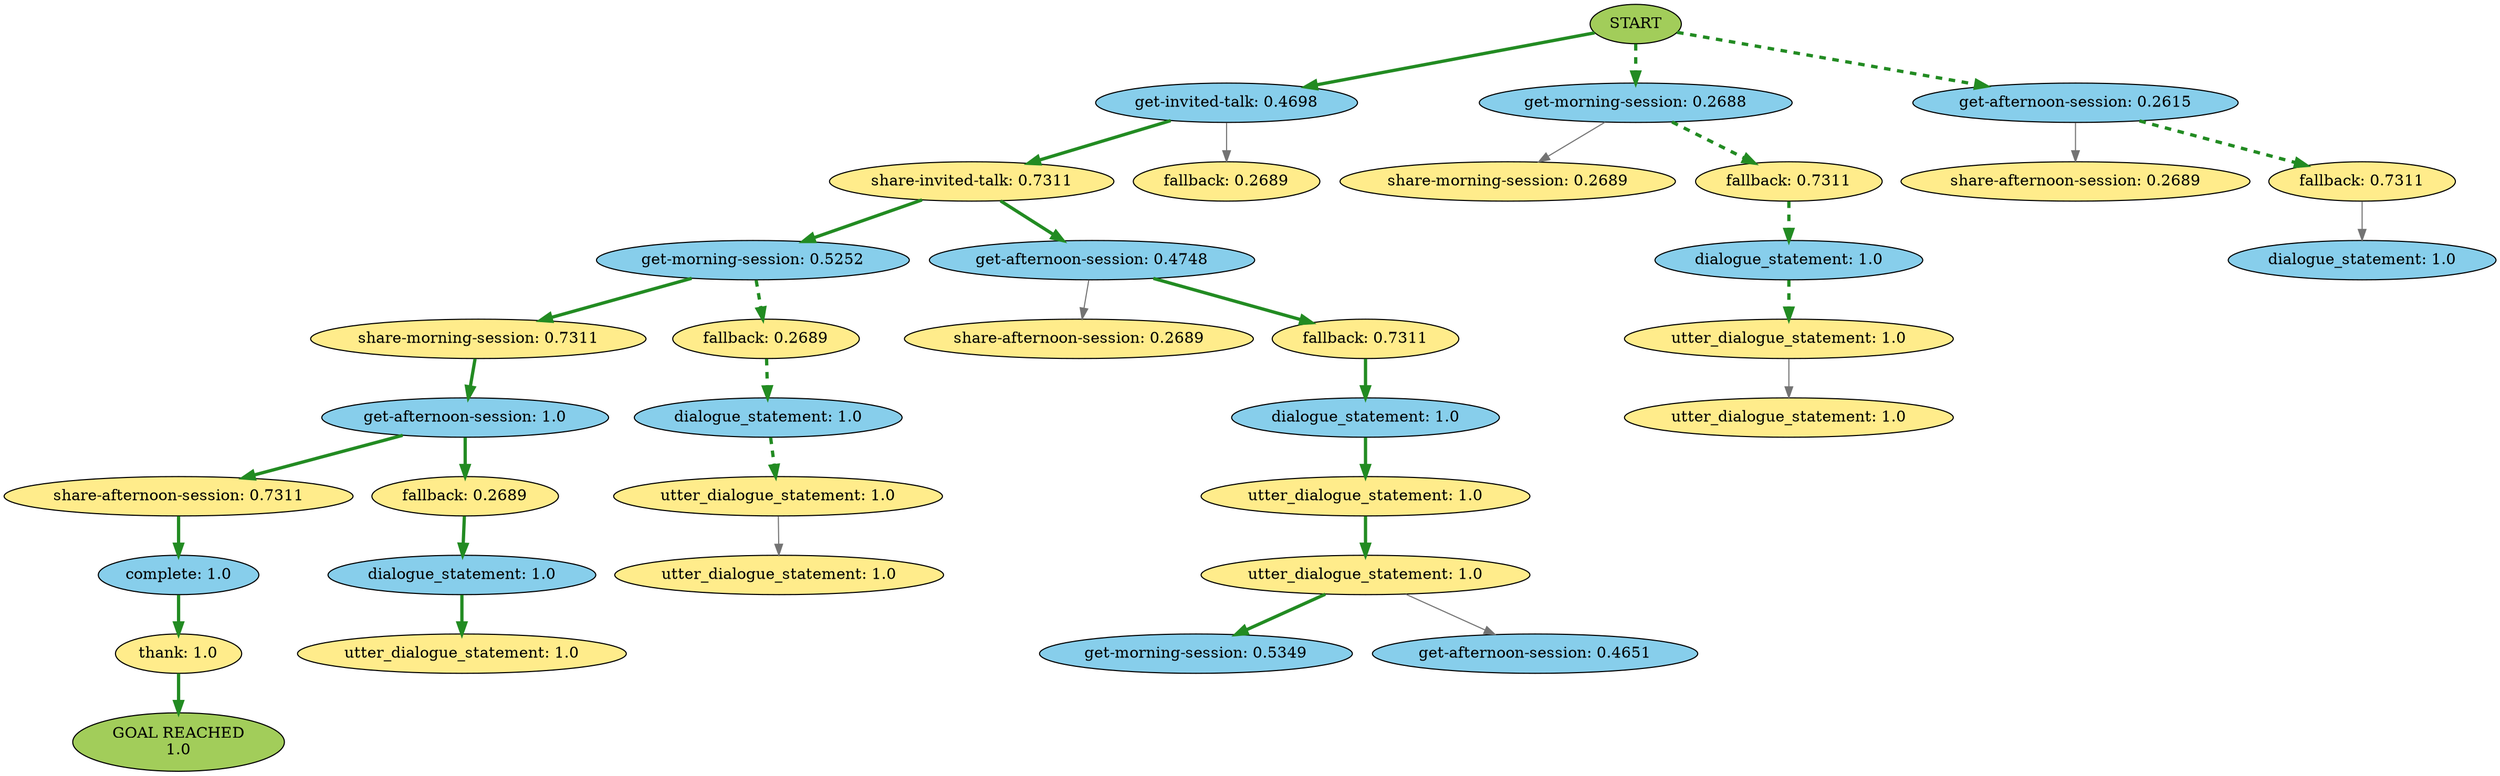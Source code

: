 strict digraph {
	0 [label=START fillcolor=darkolivegreen3 style=filled]
	1 [label="get-invited-talk: 0.4698" fillcolor=skyblue style=filled]
	0 -> 1 [color=forestgreen penwidth=3.0 style=dashed]
	2 [label="get-morning-session: 0.2688" fillcolor=skyblue style=filled]
	0 -> 2 [color=forestgreen penwidth=3.0 style=dashed]
	3 [label="get-afternoon-session: 0.2615" fillcolor=skyblue style=filled]
	0 -> 3 [color=forestgreen penwidth=3.0 style=dashed]
	4 [label="share-invited-talk: 0.7311" fillcolor=lightgoldenrod1 style=filled]
	1 -> 4 [color=forestgreen penwidth=3.0 style=dashed]
	5 [label="fallback: 0.2689" fillcolor=lightgoldenrod1 style=filled]
	1 -> 5 [color=grey45 penwidth=1.0 style=solid]
	6 [label="share-morning-session: 0.2689" fillcolor=lightgoldenrod1 style=filled]
	2 -> 6 [color=grey45 penwidth=1.0 style=solid]
	7 [label="fallback: 0.7311" fillcolor=lightgoldenrod1 style=filled]
	2 -> 7 [color=forestgreen penwidth=3.0 style=dashed]
	8 [label="share-afternoon-session: 0.2689" fillcolor=lightgoldenrod1 style=filled]
	3 -> 8 [color=grey45 penwidth=1.0 style=solid]
	9 [label="fallback: 0.7311" fillcolor=lightgoldenrod1 style=filled]
	3 -> 9 [color=forestgreen penwidth=3.0 style=dashed]
	10 [label="get-morning-session: 0.5252" fillcolor=skyblue style=filled]
	4 -> 10 [color=forestgreen penwidth=3.0 style=dashed]
	11 [label="get-afternoon-session: 0.4748" fillcolor=skyblue style=filled]
	4 -> 11 [color=forestgreen penwidth=3.0 style=dashed]
	12 [label="dialogue_statement: 1.0" fillcolor=skyblue style=filled]
	7 -> 12 [color=forestgreen penwidth=3.0 style=dashed]
	13 [label="dialogue_statement: 1.0" fillcolor=skyblue style=filled]
	9 -> 13 [color=grey45 penwidth=1.0 style=solid]
	14 [label="utter_dialogue_statement: 1.0" fillcolor=lightgoldenrod1 style=filled]
	12 -> 14 [color=forestgreen penwidth=3.0 style=dashed]
	15 [label="share-morning-session: 0.7311" fillcolor=lightgoldenrod1 style=filled]
	10 -> 15 [color=forestgreen penwidth=3.0 style=dashed]
	16 [label="fallback: 0.2689" fillcolor=lightgoldenrod1 style=filled]
	10 -> 16 [color=forestgreen penwidth=3.0 style=dashed]
	17 [label="share-afternoon-session: 0.2689" fillcolor=lightgoldenrod1 style=filled]
	11 -> 17 [color=grey45 penwidth=1.0 style=solid]
	18 [label="fallback: 0.7311" fillcolor=lightgoldenrod1 style=filled]
	11 -> 18 [color=forestgreen penwidth=3.0 style=dashed]
	19 [label="utter_dialogue_statement: 1.0" fillcolor=lightgoldenrod1 style=filled]
	14 -> 19 [color=grey45 penwidth=1.0 style=solid]
	20 [label="get-afternoon-session: 1.0" fillcolor=skyblue style=filled]
	15 -> 20 [color=forestgreen penwidth=3.0 style=dashed]
	21 [label="dialogue_statement: 1.0" fillcolor=skyblue style=filled]
	18 -> 21 [color=forestgreen penwidth=3.0 style=dashed]
	22 [label="dialogue_statement: 1.0" fillcolor=skyblue style=filled]
	16 -> 22 [color=forestgreen penwidth=3.0 style=dashed]
	23 [label="utter_dialogue_statement: 1.0" fillcolor=lightgoldenrod1 style=filled]
	21 -> 23 [color=forestgreen penwidth=3.0 style=dashed]
	24 [label="utter_dialogue_statement: 1.0" fillcolor=lightgoldenrod1 style=filled]
	22 -> 24 [color=forestgreen penwidth=3.0 style=dashed]
	25 [label="share-afternoon-session: 0.7311" fillcolor=lightgoldenrod1 style=filled]
	20 -> 25 [color=forestgreen penwidth=3.0 style=dashed]
	26 [label="fallback: 0.2689" fillcolor=lightgoldenrod1 style=filled]
	20 -> 26 [color=forestgreen penwidth=3.0 style=dashed]
	27 [label="utter_dialogue_statement: 1.0" fillcolor=lightgoldenrod1 style=filled]
	23 -> 27 [color=forestgreen penwidth=3.0 style=dashed]
	28 [label="utter_dialogue_statement: 1.0" fillcolor=lightgoldenrod1 style=filled]
	24 -> 28 [color=grey45 penwidth=1.0 style=solid]
	29 [label="complete: 1.0" fillcolor=skyblue style=filled]
	25 -> 29 [color=forestgreen penwidth=3.0 style=dashed]
	30 [label="dialogue_statement: 1.0" fillcolor=skyblue style=filled]
	26 -> 30 [color=forestgreen penwidth=3.0 style=dashed]
	31 [label="get-morning-session: 0.5349" fillcolor=skyblue style=filled]
	27 -> 31 [color=forestgreen penwidth=3.0 style=dashed]
	32 [label="get-afternoon-session: 0.4651" fillcolor=skyblue style=filled]
	27 -> 32 [color=grey45 penwidth=1.0 style=solid]
	33 [label="thank: 1.0" fillcolor=lightgoldenrod1 style=filled]
	29 -> 33 [color=forestgreen penwidth=3.0 style=dashed]
	34 [label="utter_dialogue_statement: 1.0" fillcolor=lightgoldenrod1 style=filled]
	30 -> 34 [color=forestgreen penwidth=3.0 style=dashed]
	35 [label="GOAL REACHED
1.0" fillcolor=darkolivegreen3 style=filled]
	33 -> 35 [color=forestgreen penwidth=3.0]
	0 -> 1 [style=solid]
	1 -> 4 [style=solid]
	4 -> 10 [style=solid]
	10 -> 15 [style=solid]
	15 -> 20 [style=solid]
	20 -> 25 [style=solid]
	25 -> 29 [style=solid]
	29 -> 33 [style=solid]
	0 -> 1 [style=solid]
	1 -> 4 [style=solid]
	4 -> 10 [style=solid]
	10 -> 15 [style=solid]
	15 -> 20 [style=solid]
	20 -> 26 [style=solid]
	26 -> 30 [style=solid]
	30 -> 34 [style=solid]
	0 -> 1 [style=solid]
	1 -> 4 [style=solid]
	4 -> 11 [style=solid]
	11 -> 18 [style=solid]
	18 -> 21 [style=solid]
	21 -> 23 [style=solid]
	23 -> 27 [style=solid]
	27 -> 31 [style=solid]
}
